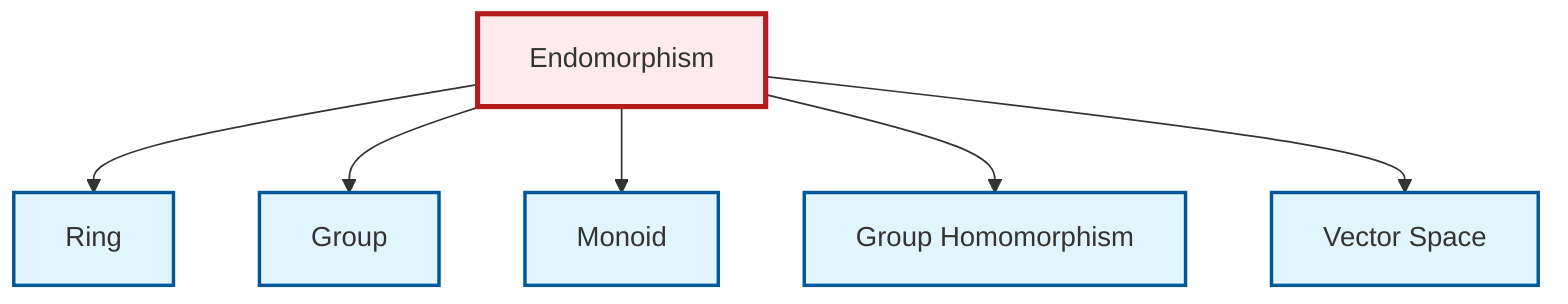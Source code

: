 graph TD
    classDef definition fill:#e1f5fe,stroke:#01579b,stroke-width:2px
    classDef theorem fill:#f3e5f5,stroke:#4a148c,stroke-width:2px
    classDef axiom fill:#fff3e0,stroke:#e65100,stroke-width:2px
    classDef example fill:#e8f5e9,stroke:#1b5e20,stroke-width:2px
    classDef current fill:#ffebee,stroke:#b71c1c,stroke-width:3px
    def-endomorphism["Endomorphism"]:::definition
    def-monoid["Monoid"]:::definition
    def-group["Group"]:::definition
    def-homomorphism["Group Homomorphism"]:::definition
    def-ring["Ring"]:::definition
    def-vector-space["Vector Space"]:::definition
    def-endomorphism --> def-ring
    def-endomorphism --> def-group
    def-endomorphism --> def-monoid
    def-endomorphism --> def-homomorphism
    def-endomorphism --> def-vector-space
    class def-endomorphism current